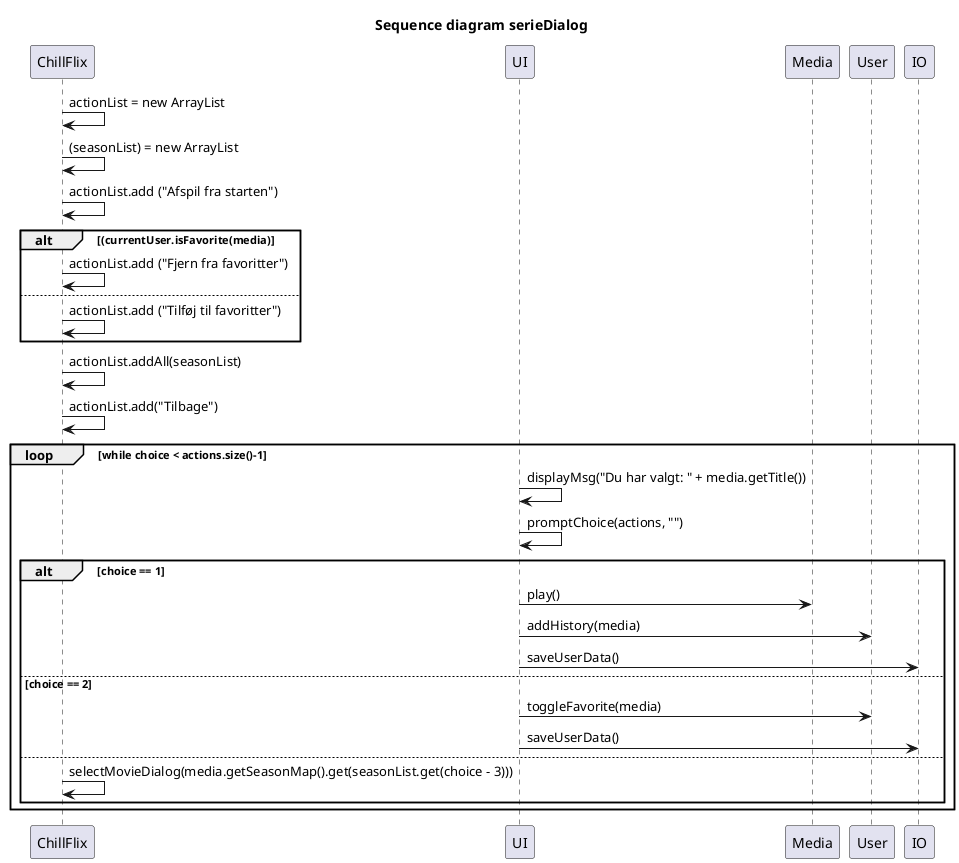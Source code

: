 @startuml
'https://plantuml.com/sequence-diagram

title Sequence diagram serieDialog

participant "ChillFlix"
participant "UI" as ui
participant "Media" as media
participant "User" as currentUser

ChillFlix -> ChillFlix : actionList = new ArrayList
ChillFlix -> ChillFlix : (seasonList) = new ArrayList

ChillFlix -> ChillFlix : actionList.add ("Afspil fra starten")
alt (currentUser.isFavorite(media)
ChillFlix -> ChillFlix : actionList.add ("Fjern fra favoritter")
else
ChillFlix -> ChillFlix : actionList.add ("Tilføj til favoritter")
end
ChillFlix -> ChillFlix : actionList.addAll(seasonList)
ChillFlix -> ChillFlix : actionList.add("Tilbage")


loop while choice < actions.size()-1
    ui -> ui : displayMsg("Du har valgt: " + media.getTitle())
    ui -> ui : promptChoice(actions, "")
    alt choice == 1
        ui -> media: play()
        ui -> currentUser : addHistory(media)
        ui -> IO : saveUserData()
    else choice == 2
        ui -> currentUser : toggleFavorite(media)
        ui -> IO : saveUserData()
    else
        ChillFlix -> ChillFlix : selectMovieDialog(media.getSeasonMap().get(seasonList.get(choice - 3)))
    end
end
@enduml
